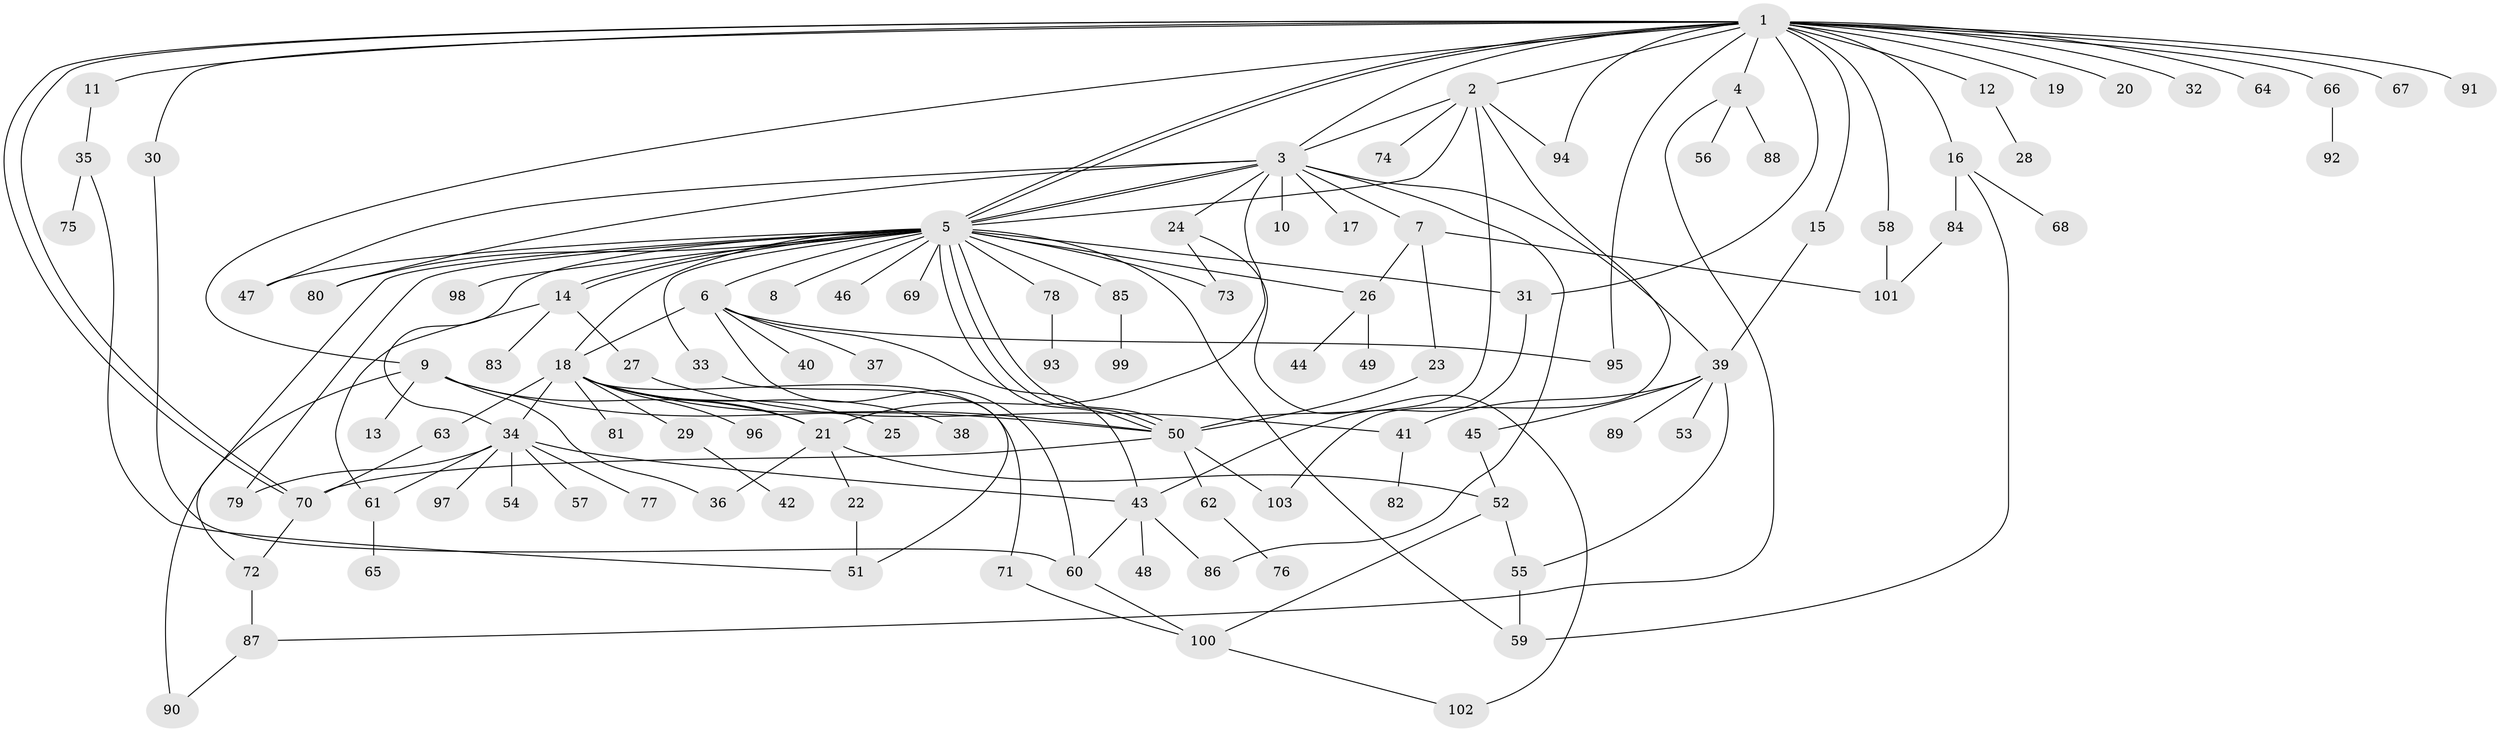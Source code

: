 // coarse degree distribution, {24: 0.013333333333333334, 11: 0.02666666666666667, 3: 0.12, 28: 0.013333333333333334, 6: 0.04, 4: 0.08, 1: 0.49333333333333335, 2: 0.16, 5: 0.02666666666666667, 8: 0.02666666666666667}
// Generated by graph-tools (version 1.1) at 2025/23/03/03/25 07:23:48]
// undirected, 103 vertices, 153 edges
graph export_dot {
graph [start="1"]
  node [color=gray90,style=filled];
  1;
  2;
  3;
  4;
  5;
  6;
  7;
  8;
  9;
  10;
  11;
  12;
  13;
  14;
  15;
  16;
  17;
  18;
  19;
  20;
  21;
  22;
  23;
  24;
  25;
  26;
  27;
  28;
  29;
  30;
  31;
  32;
  33;
  34;
  35;
  36;
  37;
  38;
  39;
  40;
  41;
  42;
  43;
  44;
  45;
  46;
  47;
  48;
  49;
  50;
  51;
  52;
  53;
  54;
  55;
  56;
  57;
  58;
  59;
  60;
  61;
  62;
  63;
  64;
  65;
  66;
  67;
  68;
  69;
  70;
  71;
  72;
  73;
  74;
  75;
  76;
  77;
  78;
  79;
  80;
  81;
  82;
  83;
  84;
  85;
  86;
  87;
  88;
  89;
  90;
  91;
  92;
  93;
  94;
  95;
  96;
  97;
  98;
  99;
  100;
  101;
  102;
  103;
  1 -- 2;
  1 -- 3;
  1 -- 4;
  1 -- 5;
  1 -- 5;
  1 -- 9;
  1 -- 11;
  1 -- 12;
  1 -- 15;
  1 -- 16;
  1 -- 19;
  1 -- 20;
  1 -- 30;
  1 -- 31;
  1 -- 32;
  1 -- 58;
  1 -- 64;
  1 -- 66;
  1 -- 67;
  1 -- 70;
  1 -- 70;
  1 -- 91;
  1 -- 94;
  1 -- 95;
  2 -- 3;
  2 -- 5;
  2 -- 50;
  2 -- 74;
  2 -- 94;
  2 -- 103;
  3 -- 5;
  3 -- 5;
  3 -- 7;
  3 -- 10;
  3 -- 17;
  3 -- 21;
  3 -- 24;
  3 -- 39;
  3 -- 47;
  3 -- 80;
  3 -- 86;
  4 -- 56;
  4 -- 87;
  4 -- 88;
  5 -- 6;
  5 -- 8;
  5 -- 14;
  5 -- 14;
  5 -- 18;
  5 -- 26;
  5 -- 31;
  5 -- 33;
  5 -- 34;
  5 -- 46;
  5 -- 47;
  5 -- 50;
  5 -- 50;
  5 -- 50;
  5 -- 59;
  5 -- 69;
  5 -- 72;
  5 -- 73;
  5 -- 78;
  5 -- 79;
  5 -- 80;
  5 -- 85;
  5 -- 98;
  6 -- 18;
  6 -- 37;
  6 -- 40;
  6 -- 43;
  6 -- 60;
  6 -- 95;
  7 -- 23;
  7 -- 26;
  7 -- 101;
  9 -- 13;
  9 -- 21;
  9 -- 36;
  9 -- 50;
  9 -- 90;
  11 -- 35;
  12 -- 28;
  14 -- 27;
  14 -- 61;
  14 -- 83;
  15 -- 39;
  16 -- 59;
  16 -- 68;
  16 -- 84;
  18 -- 21;
  18 -- 25;
  18 -- 29;
  18 -- 34;
  18 -- 38;
  18 -- 50;
  18 -- 63;
  18 -- 71;
  18 -- 81;
  18 -- 96;
  21 -- 22;
  21 -- 36;
  21 -- 52;
  22 -- 51;
  23 -- 50;
  24 -- 73;
  24 -- 102;
  26 -- 44;
  26 -- 49;
  27 -- 41;
  29 -- 42;
  30 -- 60;
  31 -- 43;
  33 -- 51;
  34 -- 43;
  34 -- 54;
  34 -- 57;
  34 -- 61;
  34 -- 77;
  34 -- 79;
  34 -- 97;
  35 -- 51;
  35 -- 75;
  39 -- 41;
  39 -- 45;
  39 -- 53;
  39 -- 55;
  39 -- 89;
  41 -- 82;
  43 -- 48;
  43 -- 60;
  43 -- 86;
  45 -- 52;
  50 -- 62;
  50 -- 70;
  50 -- 103;
  52 -- 55;
  52 -- 100;
  55 -- 59;
  58 -- 101;
  60 -- 100;
  61 -- 65;
  62 -- 76;
  63 -- 70;
  66 -- 92;
  70 -- 72;
  71 -- 100;
  72 -- 87;
  78 -- 93;
  84 -- 101;
  85 -- 99;
  87 -- 90;
  100 -- 102;
}
